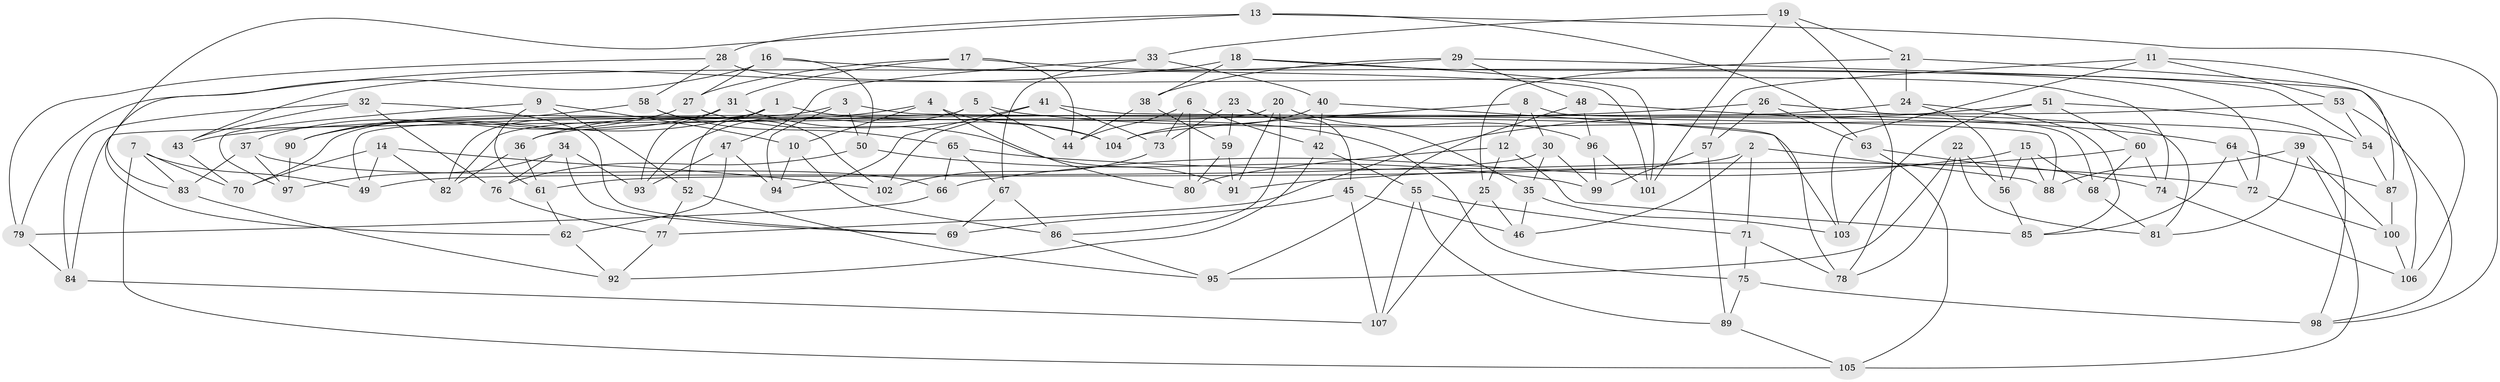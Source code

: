 // Generated by graph-tools (version 1.1) at 2025/03/03/09/25 03:03:04]
// undirected, 107 vertices, 214 edges
graph export_dot {
graph [start="1"]
  node [color=gray90,style=filled];
  1;
  2;
  3;
  4;
  5;
  6;
  7;
  8;
  9;
  10;
  11;
  12;
  13;
  14;
  15;
  16;
  17;
  18;
  19;
  20;
  21;
  22;
  23;
  24;
  25;
  26;
  27;
  28;
  29;
  30;
  31;
  32;
  33;
  34;
  35;
  36;
  37;
  38;
  39;
  40;
  41;
  42;
  43;
  44;
  45;
  46;
  47;
  48;
  49;
  50;
  51;
  52;
  53;
  54;
  55;
  56;
  57;
  58;
  59;
  60;
  61;
  62;
  63;
  64;
  65;
  66;
  67;
  68;
  69;
  70;
  71;
  72;
  73;
  74;
  75;
  76;
  77;
  78;
  79;
  80;
  81;
  82;
  83;
  84;
  85;
  86;
  87;
  88;
  89;
  90;
  91;
  92;
  93;
  94;
  95;
  96;
  97;
  98;
  99;
  100;
  101;
  102;
  103;
  104;
  105;
  106;
  107;
  1 -- 52;
  1 -- 82;
  1 -- 75;
  1 -- 90;
  2 -- 71;
  2 -- 88;
  2 -- 46;
  2 -- 61;
  3 -- 103;
  3 -- 50;
  3 -- 70;
  3 -- 94;
  4 -- 80;
  4 -- 10;
  4 -- 36;
  4 -- 104;
  5 -- 93;
  5 -- 49;
  5 -- 44;
  5 -- 54;
  6 -- 44;
  6 -- 80;
  6 -- 42;
  6 -- 73;
  7 -- 83;
  7 -- 70;
  7 -- 105;
  7 -- 49;
  8 -- 30;
  8 -- 68;
  8 -- 104;
  8 -- 12;
  9 -- 61;
  9 -- 97;
  9 -- 52;
  9 -- 10;
  10 -- 94;
  10 -- 86;
  11 -- 53;
  11 -- 106;
  11 -- 57;
  11 -- 103;
  12 -- 25;
  12 -- 80;
  12 -- 85;
  13 -- 98;
  13 -- 83;
  13 -- 63;
  13 -- 28;
  14 -- 82;
  14 -- 49;
  14 -- 102;
  14 -- 70;
  15 -- 66;
  15 -- 56;
  15 -- 88;
  15 -- 68;
  16 -- 27;
  16 -- 101;
  16 -- 50;
  16 -- 62;
  17 -- 44;
  17 -- 31;
  17 -- 72;
  17 -- 27;
  18 -- 38;
  18 -- 54;
  18 -- 101;
  18 -- 79;
  19 -- 78;
  19 -- 101;
  19 -- 21;
  19 -- 33;
  20 -- 82;
  20 -- 86;
  20 -- 96;
  20 -- 91;
  21 -- 25;
  21 -- 87;
  21 -- 24;
  22 -- 78;
  22 -- 56;
  22 -- 81;
  22 -- 95;
  23 -- 45;
  23 -- 73;
  23 -- 35;
  23 -- 59;
  24 -- 56;
  24 -- 85;
  24 -- 36;
  25 -- 46;
  25 -- 107;
  26 -- 57;
  26 -- 43;
  26 -- 81;
  26 -- 63;
  27 -- 37;
  27 -- 91;
  28 -- 58;
  28 -- 79;
  28 -- 74;
  29 -- 106;
  29 -- 48;
  29 -- 43;
  29 -- 38;
  30 -- 99;
  30 -- 35;
  30 -- 49;
  31 -- 90;
  31 -- 93;
  31 -- 104;
  32 -- 69;
  32 -- 76;
  32 -- 43;
  32 -- 84;
  33 -- 47;
  33 -- 40;
  33 -- 67;
  34 -- 76;
  34 -- 69;
  34 -- 97;
  34 -- 93;
  35 -- 46;
  35 -- 103;
  36 -- 61;
  36 -- 82;
  37 -- 66;
  37 -- 83;
  37 -- 97;
  38 -- 44;
  38 -- 59;
  39 -- 105;
  39 -- 81;
  39 -- 100;
  39 -- 88;
  40 -- 104;
  40 -- 78;
  40 -- 42;
  41 -- 88;
  41 -- 94;
  41 -- 73;
  41 -- 102;
  42 -- 92;
  42 -- 55;
  43 -- 70;
  45 -- 46;
  45 -- 107;
  45 -- 69;
  47 -- 93;
  47 -- 62;
  47 -- 94;
  48 -- 96;
  48 -- 95;
  48 -- 64;
  50 -- 76;
  50 -- 99;
  51 -- 60;
  51 -- 98;
  51 -- 77;
  51 -- 103;
  52 -- 77;
  52 -- 95;
  53 -- 84;
  53 -- 54;
  53 -- 98;
  54 -- 87;
  55 -- 71;
  55 -- 107;
  55 -- 89;
  56 -- 85;
  57 -- 99;
  57 -- 89;
  58 -- 102;
  58 -- 65;
  58 -- 90;
  59 -- 91;
  59 -- 80;
  60 -- 74;
  60 -- 68;
  60 -- 91;
  61 -- 62;
  62 -- 92;
  63 -- 105;
  63 -- 74;
  64 -- 72;
  64 -- 85;
  64 -- 87;
  65 -- 67;
  65 -- 66;
  65 -- 72;
  66 -- 79;
  67 -- 69;
  67 -- 86;
  68 -- 81;
  71 -- 75;
  71 -- 78;
  72 -- 100;
  73 -- 102;
  74 -- 106;
  75 -- 98;
  75 -- 89;
  76 -- 77;
  77 -- 92;
  79 -- 84;
  83 -- 92;
  84 -- 107;
  86 -- 95;
  87 -- 100;
  89 -- 105;
  90 -- 97;
  96 -- 99;
  96 -- 101;
  100 -- 106;
}
